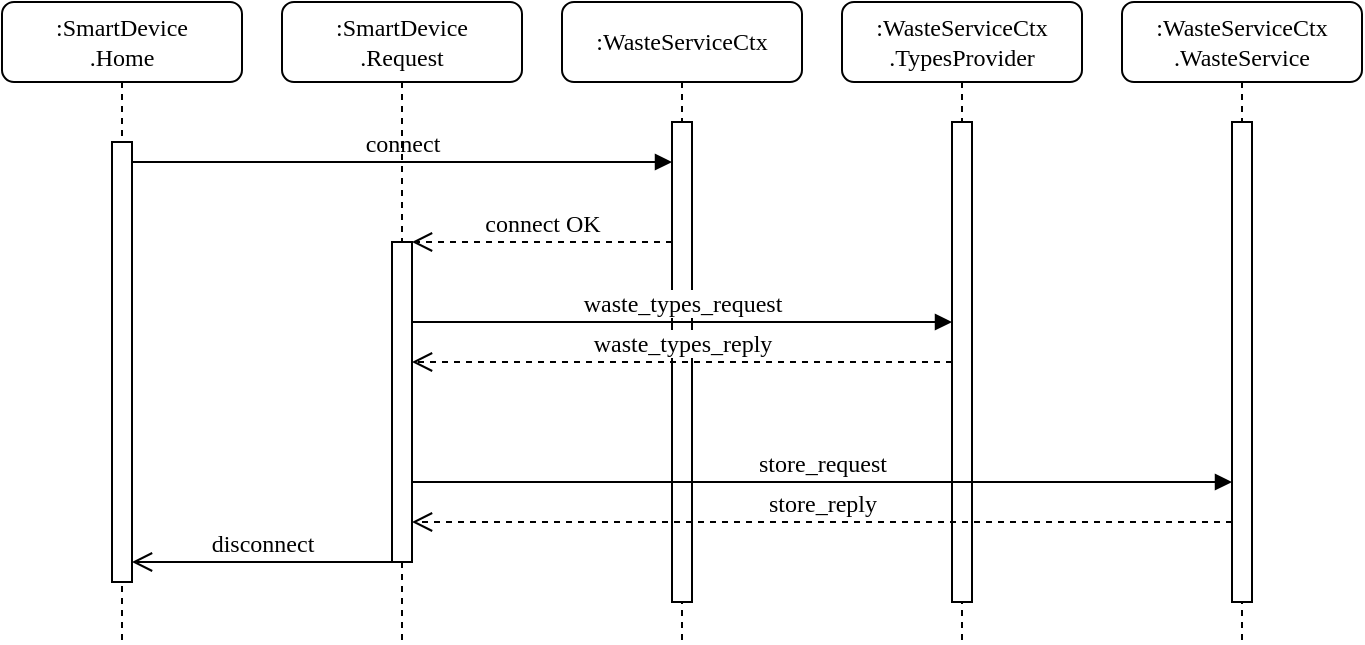 <mxfile version="20.3.3" type="device"><diagram name="Page-1" id="13e1069c-82ec-6db2-03f1-153e76fe0fe0"><mxGraphModel dx="649" dy="306" grid="1" gridSize="10" guides="1" tooltips="1" connect="1" arrows="1" fold="1" page="1" pageScale="1" pageWidth="1100" pageHeight="850" background="none" math="0" shadow="0"><root><mxCell id="0"/><mxCell id="1" parent="0"/><mxCell id="7baba1c4bc27f4b0-2" value=":SmartDevice&lt;br&gt;.Request" style="shape=umlLifeline;perimeter=lifelinePerimeter;whiteSpace=wrap;html=1;container=1;collapsible=0;recursiveResize=0;outlineConnect=0;rounded=1;shadow=0;comic=0;labelBackgroundColor=none;strokeWidth=1;fontFamily=Verdana;fontSize=12;align=center;" parent="1" vertex="1"><mxGeometry x="220" y="80" width="120" height="320" as="geometry"/></mxCell><mxCell id="7baba1c4bc27f4b0-10" value="" style="html=1;points=[];perimeter=orthogonalPerimeter;rounded=0;shadow=0;comic=0;labelBackgroundColor=none;strokeWidth=1;fontFamily=Verdana;fontSize=12;align=center;" parent="7baba1c4bc27f4b0-2" vertex="1"><mxGeometry x="55" y="120" width="10" height="160" as="geometry"/></mxCell><mxCell id="7baba1c4bc27f4b0-21" value="connect OK" style="html=1;verticalAlign=bottom;endArrow=open;dashed=1;endSize=8;labelBackgroundColor=none;fontFamily=Verdana;fontSize=12;edgeStyle=elbowEdgeStyle;elbow=vertical;" parent="1" source="7baba1c4bc27f4b0-13" target="7baba1c4bc27f4b0-10" edge="1"><mxGeometry relative="1" as="geometry"><mxPoint x="750" y="306" as="targetPoint"/><Array as="points"><mxPoint x="350" y="200"/><mxPoint x="360" y="190"/><mxPoint x="440" y="200"/><mxPoint x="800" y="260"/></Array><mxPoint x="540" y="200" as="sourcePoint"/></mxGeometry></mxCell><mxCell id="7baba1c4bc27f4b0-11" value="connect" style="html=1;verticalAlign=bottom;endArrow=block;labelBackgroundColor=none;fontFamily=Verdana;fontSize=12;edgeStyle=elbowEdgeStyle;elbow=vertical;" parent="1" source="7baba1c4bc27f4b0-9" target="7baba1c4bc27f4b0-13" edge="1"><mxGeometry relative="1" as="geometry"><mxPoint x="100" y="160" as="sourcePoint"/><Array as="points"><mxPoint x="320" y="160"/></Array></mxGeometry></mxCell><mxCell id="7baba1c4bc27f4b0-3" value=":WasteServiceCtx&lt;br&gt;.TypesProvider" style="shape=umlLifeline;perimeter=lifelinePerimeter;whiteSpace=wrap;html=1;container=1;collapsible=0;recursiveResize=0;outlineConnect=0;rounded=1;shadow=0;comic=0;labelBackgroundColor=none;strokeWidth=1;fontFamily=Verdana;fontSize=12;align=center;" parent="1" vertex="1"><mxGeometry x="500" y="80" width="120" height="320" as="geometry"/></mxCell><mxCell id="NHaee8FUU6hWpxkHnL1n-11" value="" style="html=1;points=[];perimeter=orthogonalPerimeter;rounded=0;shadow=0;comic=0;labelBackgroundColor=none;strokeWidth=1;fontFamily=Verdana;fontSize=12;align=center;" vertex="1" parent="7baba1c4bc27f4b0-3"><mxGeometry x="55" y="60" width="10" height="240" as="geometry"/></mxCell><mxCell id="7baba1c4bc27f4b0-8" value=":SmartDevice&lt;br&gt;.Home" style="shape=umlLifeline;perimeter=lifelinePerimeter;whiteSpace=wrap;html=1;container=1;collapsible=0;recursiveResize=0;outlineConnect=0;rounded=1;shadow=0;comic=0;labelBackgroundColor=none;strokeWidth=1;fontFamily=Verdana;fontSize=12;align=center;" parent="1" vertex="1"><mxGeometry x="80" y="80" width="120" height="320" as="geometry"/></mxCell><mxCell id="7baba1c4bc27f4b0-9" value="" style="html=1;points=[];perimeter=orthogonalPerimeter;rounded=0;shadow=0;comic=0;labelBackgroundColor=none;strokeWidth=1;fontFamily=Verdana;fontSize=12;align=center;" parent="7baba1c4bc27f4b0-8" vertex="1"><mxGeometry x="55" y="70" width="10" height="220" as="geometry"/></mxCell><mxCell id="NHaee8FUU6hWpxkHnL1n-2" value="disconnect" style="html=1;verticalAlign=bottom;endArrow=open;endSize=8;labelBackgroundColor=none;fontFamily=Verdana;fontSize=12;edgeStyle=elbowEdgeStyle;elbow=vertical;" edge="1" parent="1" source="7baba1c4bc27f4b0-10" target="7baba1c4bc27f4b0-9"><mxGeometry relative="1" as="geometry"><mxPoint x="125" y="330" as="targetPoint"/><Array as="points"><mxPoint x="240" y="360"/><mxPoint x="210" y="350"/><mxPoint x="240" y="330"/><mxPoint x="310" y="320"/></Array><mxPoint x="310" y="330" as="sourcePoint"/></mxGeometry></mxCell><mxCell id="NHaee8FUU6hWpxkHnL1n-8" value=":WasteServiceCtx&lt;br&gt;.WasteService" style="shape=umlLifeline;perimeter=lifelinePerimeter;whiteSpace=wrap;html=1;container=1;collapsible=0;recursiveResize=0;outlineConnect=0;rounded=1;shadow=0;comic=0;labelBackgroundColor=none;strokeWidth=1;fontFamily=Verdana;fontSize=12;align=center;" vertex="1" parent="1"><mxGeometry x="640" y="80" width="120" height="320" as="geometry"/></mxCell><mxCell id="NHaee8FUU6hWpxkHnL1n-9" value="" style="html=1;points=[];perimeter=orthogonalPerimeter;rounded=0;shadow=0;comic=0;labelBackgroundColor=none;strokeWidth=1;fontFamily=Verdana;fontSize=12;align=center;" vertex="1" parent="NHaee8FUU6hWpxkHnL1n-8"><mxGeometry x="55" y="60" width="10" height="240" as="geometry"/></mxCell><mxCell id="NHaee8FUU6hWpxkHnL1n-10" value=":WasteServiceCtx" style="shape=umlLifeline;perimeter=lifelinePerimeter;whiteSpace=wrap;html=1;container=1;collapsible=0;recursiveResize=0;outlineConnect=0;rounded=1;shadow=0;comic=0;labelBackgroundColor=none;strokeWidth=1;fontFamily=Verdana;fontSize=12;align=center;" vertex="1" parent="1"><mxGeometry x="360" y="80" width="120" height="320" as="geometry"/></mxCell><mxCell id="7baba1c4bc27f4b0-13" value="" style="html=1;points=[];perimeter=orthogonalPerimeter;rounded=0;shadow=0;comic=0;labelBackgroundColor=none;strokeWidth=1;fontFamily=Verdana;fontSize=12;align=center;" parent="NHaee8FUU6hWpxkHnL1n-10" vertex="1"><mxGeometry x="55" y="60" width="10" height="240" as="geometry"/></mxCell><mxCell id="NHaee8FUU6hWpxkHnL1n-6" value="&lt;span style=&quot;background-color: rgb(255, 255, 255);&quot;&gt;waste_types_request&lt;/span&gt;" style="html=1;verticalAlign=bottom;endArrow=block;labelBackgroundColor=none;fontFamily=Verdana;fontSize=12;edgeStyle=elbowEdgeStyle;elbow=vertical;" edge="1" parent="1" source="7baba1c4bc27f4b0-10" target="NHaee8FUU6hWpxkHnL1n-11"><mxGeometry relative="1" as="geometry"><mxPoint x="325" y="259.8" as="sourcePoint"/><Array as="points"><mxPoint x="330" y="240"/><mxPoint x="370" y="220"/><mxPoint x="380" y="259.8"/><mxPoint x="400" y="249.8"/><mxPoint x="370" y="239.8"/><mxPoint x="420" y="219.8"/></Array><mxPoint x="515" y="259.8" as="targetPoint"/></mxGeometry></mxCell><mxCell id="NHaee8FUU6hWpxkHnL1n-7" value="&lt;span style=&quot;background-color: rgb(255, 255, 255);&quot;&gt;waste_types_reply&lt;/span&gt;" style="html=1;verticalAlign=bottom;endArrow=open;dashed=1;endSize=8;labelBackgroundColor=none;fontFamily=Verdana;fontSize=12;edgeStyle=elbowEdgeStyle;elbow=vertical;" edge="1" parent="1" source="NHaee8FUU6hWpxkHnL1n-11" target="7baba1c4bc27f4b0-10"><mxGeometry relative="1" as="geometry"><mxPoint x="325" y="239.8" as="targetPoint"/><Array as="points"><mxPoint x="320" y="260"/><mxPoint x="380" y="239.8"/><mxPoint x="400" y="229.8"/><mxPoint x="380" y="239.8"/><mxPoint x="410" y="229.8"/><mxPoint x="510" y="219.8"/></Array><mxPoint x="515" y="239.8" as="sourcePoint"/></mxGeometry></mxCell><mxCell id="66cJUvqZiYcAY9ySnpJg-2" value="store_request" style="html=1;verticalAlign=bottom;endArrow=block;labelBackgroundColor=none;fontFamily=Verdana;fontSize=12;edgeStyle=elbowEdgeStyle;elbow=vertical;" parent="1" source="7baba1c4bc27f4b0-10" target="NHaee8FUU6hWpxkHnL1n-9" edge="1"><mxGeometry relative="1" as="geometry"><mxPoint x="325" y="240" as="sourcePoint"/><Array as="points"><mxPoint x="350" y="320"/><mxPoint x="380" y="290"/><mxPoint x="400" y="280"/><mxPoint x="370" y="270"/><mxPoint x="420" y="250"/></Array><mxPoint x="455" y="240" as="targetPoint"/></mxGeometry></mxCell><mxCell id="66cJUvqZiYcAY9ySnpJg-3" value="&lt;span style=&quot;background-color: rgb(255, 255, 255);&quot;&gt;store_reply&lt;/span&gt;" style="html=1;verticalAlign=bottom;endArrow=open;dashed=1;endSize=8;labelBackgroundColor=none;fontFamily=Verdana;fontSize=12;edgeStyle=elbowEdgeStyle;elbow=vertical;" parent="1" source="NHaee8FUU6hWpxkHnL1n-9" target="7baba1c4bc27f4b0-10" edge="1"><mxGeometry relative="1" as="geometry"><mxPoint x="350" y="280" as="targetPoint"/><Array as="points"><mxPoint x="360" y="340"/><mxPoint x="380" y="310"/><mxPoint x="400" y="300"/><mxPoint x="380" y="310"/><mxPoint x="410" y="300"/><mxPoint x="510" y="290"/></Array><mxPoint x="525" y="280" as="sourcePoint"/></mxGeometry></mxCell></root></mxGraphModel></diagram></mxfile>